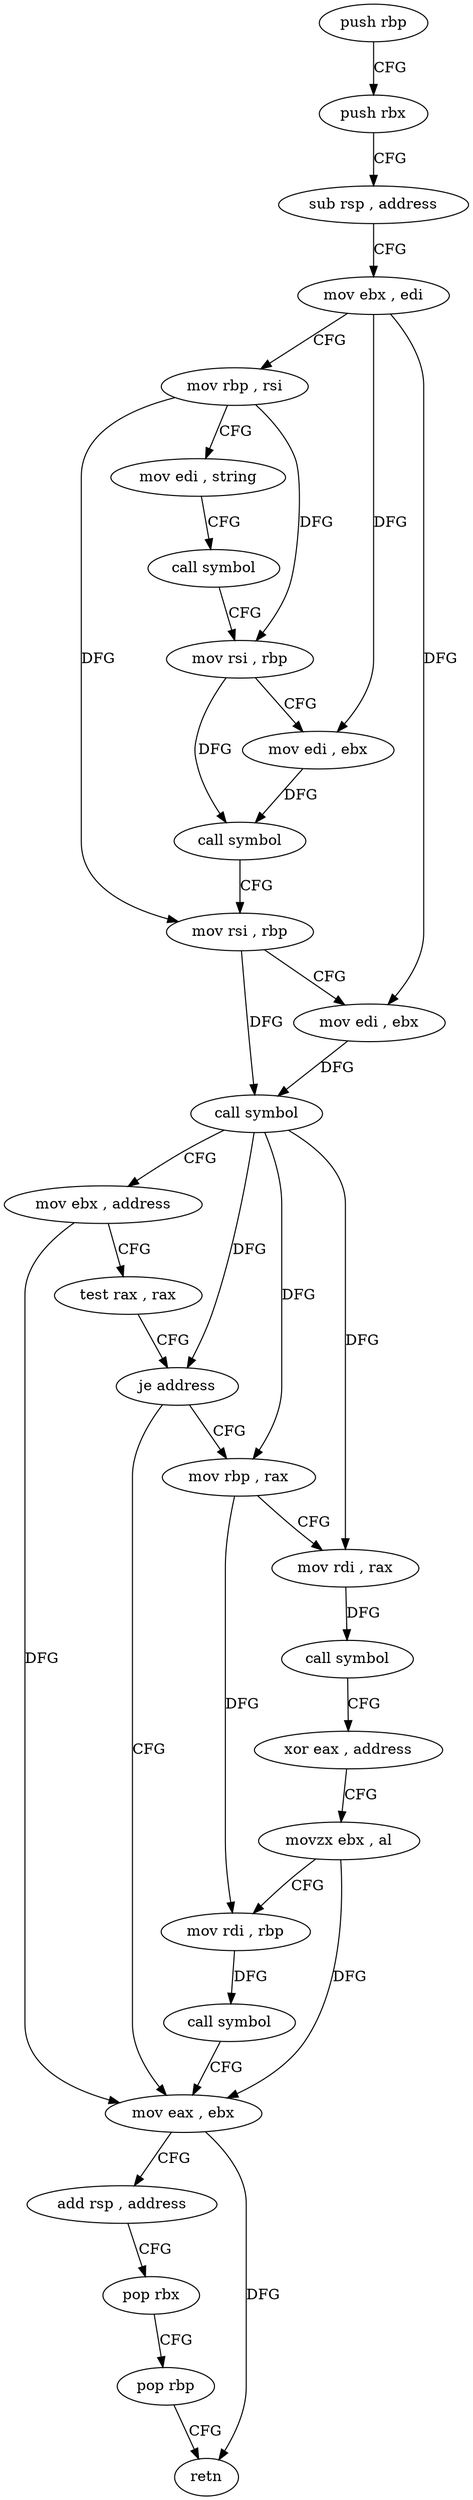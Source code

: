 digraph "func" {
"4219491" [label = "push rbp" ]
"4219492" [label = "push rbx" ]
"4219493" [label = "sub rsp , address" ]
"4219497" [label = "mov ebx , edi" ]
"4219499" [label = "mov rbp , rsi" ]
"4219502" [label = "mov edi , string" ]
"4219507" [label = "call symbol" ]
"4219512" [label = "mov rsi , rbp" ]
"4219515" [label = "mov edi , ebx" ]
"4219517" [label = "call symbol" ]
"4219522" [label = "mov rsi , rbp" ]
"4219525" [label = "mov edi , ebx" ]
"4219527" [label = "call symbol" ]
"4219532" [label = "mov ebx , address" ]
"4219537" [label = "test rax , rax" ]
"4219540" [label = "je address" ]
"4219567" [label = "mov eax , ebx" ]
"4219542" [label = "mov rbp , rax" ]
"4219569" [label = "add rsp , address" ]
"4219573" [label = "pop rbx" ]
"4219574" [label = "pop rbp" ]
"4219575" [label = "retn" ]
"4219545" [label = "mov rdi , rax" ]
"4219548" [label = "call symbol" ]
"4219553" [label = "xor eax , address" ]
"4219556" [label = "movzx ebx , al" ]
"4219559" [label = "mov rdi , rbp" ]
"4219562" [label = "call symbol" ]
"4219491" -> "4219492" [ label = "CFG" ]
"4219492" -> "4219493" [ label = "CFG" ]
"4219493" -> "4219497" [ label = "CFG" ]
"4219497" -> "4219499" [ label = "CFG" ]
"4219497" -> "4219515" [ label = "DFG" ]
"4219497" -> "4219525" [ label = "DFG" ]
"4219499" -> "4219502" [ label = "CFG" ]
"4219499" -> "4219512" [ label = "DFG" ]
"4219499" -> "4219522" [ label = "DFG" ]
"4219502" -> "4219507" [ label = "CFG" ]
"4219507" -> "4219512" [ label = "CFG" ]
"4219512" -> "4219515" [ label = "CFG" ]
"4219512" -> "4219517" [ label = "DFG" ]
"4219515" -> "4219517" [ label = "DFG" ]
"4219517" -> "4219522" [ label = "CFG" ]
"4219522" -> "4219525" [ label = "CFG" ]
"4219522" -> "4219527" [ label = "DFG" ]
"4219525" -> "4219527" [ label = "DFG" ]
"4219527" -> "4219532" [ label = "CFG" ]
"4219527" -> "4219540" [ label = "DFG" ]
"4219527" -> "4219542" [ label = "DFG" ]
"4219527" -> "4219545" [ label = "DFG" ]
"4219532" -> "4219537" [ label = "CFG" ]
"4219532" -> "4219567" [ label = "DFG" ]
"4219537" -> "4219540" [ label = "CFG" ]
"4219540" -> "4219567" [ label = "CFG" ]
"4219540" -> "4219542" [ label = "CFG" ]
"4219567" -> "4219569" [ label = "CFG" ]
"4219567" -> "4219575" [ label = "DFG" ]
"4219542" -> "4219545" [ label = "CFG" ]
"4219542" -> "4219559" [ label = "DFG" ]
"4219569" -> "4219573" [ label = "CFG" ]
"4219573" -> "4219574" [ label = "CFG" ]
"4219574" -> "4219575" [ label = "CFG" ]
"4219545" -> "4219548" [ label = "DFG" ]
"4219548" -> "4219553" [ label = "CFG" ]
"4219553" -> "4219556" [ label = "CFG" ]
"4219556" -> "4219559" [ label = "CFG" ]
"4219556" -> "4219567" [ label = "DFG" ]
"4219559" -> "4219562" [ label = "DFG" ]
"4219562" -> "4219567" [ label = "CFG" ]
}

